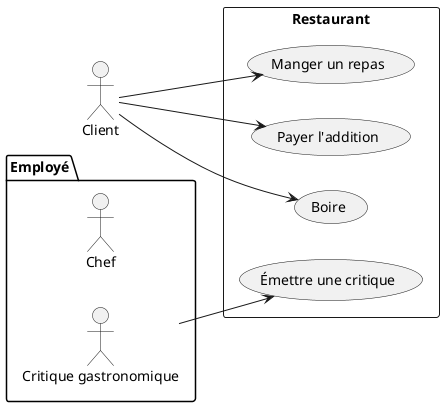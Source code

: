 @startuml
left to right direction
actor Client as g
Package Employé {
  actor Chef as c
  actor "Critique gastronomique" as fc
}
Rectangle Restaurant {
  usecase "Manger un repas" as UC1
  usecase "Payer l'addition" as UC2
  usecase "Boire" as UC3
  usecase "Émettre une critique" as UC4
}
fc --> UC4
g --> UC1
g --> UC2
g --> UC3
@enduml